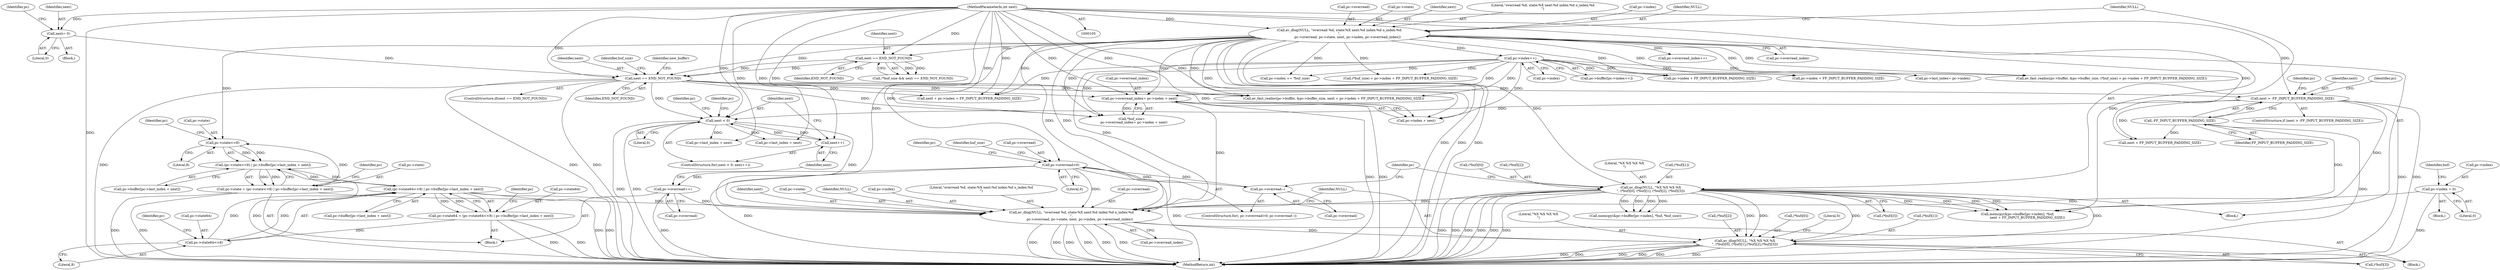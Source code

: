 digraph "0_FFmpeg_f31011e9abfb2ae75bb32bc44e2c34194c8dc40a@array" {
"1000417" [label="(Call,av_dlog(NULL, \"%X %X %X %X\n\", (*buf)[0], (*buf)[1],(*buf)[2],(*buf)[3]))"];
"1000401" [label="(Call,av_dlog(NULL, \"overread %d, state:%X next:%d index:%d o_index:%d\n\",\n                pc->overread, pc->state, next, pc->index, pc->overread_index))"];
"1000132" [label="(Call,av_dlog(NULL, \"%X %X %X %X\n\", (*buf)[0], (*buf)[1], (*buf)[2], (*buf)[3]))"];
"1000116" [label="(Call,av_dlog(NULL, \"overread %d, state:%X next:%d index:%d o_index:%d\n\",\n                pc->overread, pc->state, next, pc->index, pc->overread_index))"];
"1000107" [label="(MethodParameterIn,int next)"];
"1000392" [label="(Call,pc->overread++)"];
"1000152" [label="(Call,pc->overread>0)"];
"1000157" [label="(Call,pc->overread--)"];
"1000354" [label="(Call,pc->state = (pc->state<<8) | pc->buffer[pc->last_index + next])"];
"1000358" [label="(Call,(pc->state<<8) | pc->buffer[pc->last_index + next])"];
"1000359" [label="(Call,pc->state<<8)"];
"1000377" [label="(Call,(pc->state64<<8) | pc->buffer[pc->last_index + next])"];
"1000378" [label="(Call,pc->state64<<8)"];
"1000373" [label="(Call,pc->state64 = (pc->state64<<8) | pc->buffer[pc->last_index + next])"];
"1000348" [label="(Call,next < 0)"];
"1000318" [label="(Call,next > -FF_INPUT_BUFFER_PADDING_SIZE)"];
"1000199" [label="(Call,next == END_NOT_FOUND)"];
"1000184" [label="(Call,next == END_NOT_FOUND)"];
"1000188" [label="(Call,next= 0)"];
"1000320" [label="(Call,-FF_INPUT_BUFFER_PADDING_SIZE)"];
"1000351" [label="(Call,next++)"];
"1000336" [label="(Call,pc->index = 0)"];
"1000167" [label="(Call,pc->index++)"];
"1000264" [label="(Call,pc->overread_index= pc->index + next)"];
"1000205" [label="(Identifier,new_buffer)"];
"1000333" [label="(Call,next + FF_INPUT_BUFFER_PADDING_SIZE)"];
"1000217" [label="(Call,pc->index + FF_INPUT_BUFFER_PADDING_SIZE)"];
"1000351" [label="(Call,next++)"];
"1000185" [label="(Identifier,next)"];
"1000387" [label="(Call,pc->last_index + next)"];
"1000373" [label="(Call,pc->state64 = (pc->state64<<8) | pc->buffer[pc->last_index + next])"];
"1000320" [label="(Call,-FF_INPUT_BUFFER_PADDING_SIZE)"];
"1000152" [label="(Call,pc->overread>0)"];
"1000354" [label="(Call,pc->state = (pc->state<<8) | pc->buffer[pc->last_index + next])"];
"1000317" [label="(ControlStructure,if (next > -FF_INPUT_BUFFER_PADDING_SIZE))"];
"1000377" [label="(Call,(pc->state64<<8) | pc->buffer[pc->last_index + next])"];
"1000186" [label="(Identifier,END_NOT_FOUND)"];
"1000404" [label="(Call,pc->overread)"];
"1000410" [label="(Identifier,next)"];
"1000374" [label="(Call,pc->state64)"];
"1000281" [label="(Call,av_fast_realloc(pc->buffer, &pc->buffer_size, next + pc->index + FF_INPUT_BUFFER_PADDING_SIZE))"];
"1000107" [label="(MethodParameterIn,int next)"];
"1000363" [label="(Literal,8)"];
"1000392" [label="(Call,pc->overread++)"];
"1000291" [label="(Call,pc->index + FF_INPUT_BUFFER_PADDING_SIZE)"];
"1000385" [label="(Identifier,pc)"];
"1000420" [label="(Call,(*buf)[0])"];
"1000407" [label="(Call,pc->state)"];
"1000350" [label="(Literal,0)"];
"1000375" [label="(Identifier,pc)"];
"1000191" [label="(Call,pc->last_index= pc->index)"];
"1000147" [label="(Call,(*buf)[3])"];
"1000167" [label="(Call,pc->index++)"];
"1000157" [label="(Call,pc->overread--)"];
"1000154" [label="(Identifier,pc)"];
"1000368" [label="(Call,pc->last_index + next)"];
"1000336" [label="(Call,pc->index = 0)"];
"1000190" [label="(Literal,0)"];
"1000193" [label="(Identifier,pc)"];
"1000401" [label="(Call,av_dlog(NULL, \"overread %d, state:%X next:%d index:%d o_index:%d\n\",\n                pc->overread, pc->state, next, pc->index, pc->overread_index))"];
"1000321" [label="(Identifier,FF_INPUT_BUFFER_PADDING_SIZE)"];
"1000432" [label="(Call,(*buf)[3])"];
"1000139" [label="(Call,(*buf)[1])"];
"1000366" [label="(Identifier,pc)"];
"1000353" [label="(Block,)"];
"1000437" [label="(Literal,0)"];
"1000200" [label="(Identifier,next)"];
"1000187" [label="(Block,)"];
"1000383" [label="(Call,pc->buffer[pc->last_index + next])"];
"1000348" [label="(Call,next < 0)"];
"1000358" [label="(Call,(pc->state<<8) | pc->buffer[pc->last_index + next])"];
"1000337" [label="(Call,pc->index)"];
"1000153" [label="(Call,pc->overread)"];
"1000326" [label="(Identifier,pc)"];
"1000352" [label="(Identifier,next)"];
"1000382" [label="(Literal,8)"];
"1000165" [label="(Identifier,pc)"];
"1000199" [label="(Call,next == END_NOT_FOUND)"];
"1000359" [label="(Call,pc->state<<8)"];
"1000393" [label="(Call,pc->overread)"];
"1000400" [label="(Block,)"];
"1000129" [label="(Call,pc->overread_index)"];
"1000417" [label="(Call,av_dlog(NULL, \"%X %X %X %X\n\", (*buf)[0], (*buf)[1],(*buf)[2],(*buf)[3]))"];
"1000188" [label="(Call,next= 0)"];
"1000168" [label="(Call,pc->index)"];
"1000268" [label="(Call,pc->index + next)"];
"1000379" [label="(Call,pc->state64)"];
"1000414" [label="(Call,pc->overread_index)"];
"1000119" [label="(Call,pc->overread)"];
"1000402" [label="(Identifier,NULL)"];
"1000122" [label="(Call,pc->state)"];
"1000322" [label="(Call,memcpy(&pc->buffer[pc->index], *buf,\n                   next + FF_INPUT_BUFFER_PADDING_SIZE))"];
"1000206" [label="(Call,av_fast_realloc(pc->buffer, &pc->buffer_size, (*buf_size) + pc->index + FF_INPUT_BUFFER_PADDING_SIZE))"];
"1000277" [label="(Block,)"];
"1000252" [label="(Call,pc->index += *buf_size)"];
"1000411" [label="(Call,pc->index)"];
"1000265" [label="(Call,pc->overread_index)"];
"1000180" [label="(Call,!*buf_size && next == END_NOT_FOUND)"];
"1000125" [label="(Identifier,next)"];
"1000116" [label="(Call,av_dlog(NULL, \"overread %d, state:%X next:%d index:%d o_index:%d\n\",\n                pc->overread, pc->state, next, pc->index, pc->overread_index))"];
"1000424" [label="(Call,(*buf)[1])"];
"1000356" [label="(Identifier,pc)"];
"1000118" [label="(Literal,\"overread %d, state:%X next:%d index:%d o_index:%d\n\")"];
"1000115" [label="(Block,)"];
"1000319" [label="(Identifier,next)"];
"1000198" [label="(ControlStructure,if(next == END_NOT_FOUND))"];
"1000343" [label="(Identifier,buf)"];
"1000338" [label="(Identifier,pc)"];
"1000158" [label="(Call,pc->overread)"];
"1000347" [label="(ControlStructure,for(;next < 0; next++))"];
"1000349" [label="(Identifier,next)"];
"1000126" [label="(Call,pc->index)"];
"1000214" [label="(Call,(*buf_size) + pc->index + FF_INPUT_BUFFER_PADDING_SIZE)"];
"1000403" [label="(Literal,\"overread %d, state:%X next:%d index:%d o_index:%d\n\")"];
"1000135" [label="(Call,(*buf)[0])"];
"1000201" [label="(Identifier,END_NOT_FOUND)"];
"1000189" [label="(Identifier,next)"];
"1000438" [label="(MethodReturn,int)"];
"1000261" [label="(Call,*buf_size=\n    pc->overread_index= pc->index + next)"];
"1000175" [label="(Call,pc->overread_index++)"];
"1000340" [label="(Literal,0)"];
"1000117" [label="(Identifier,NULL)"];
"1000318" [label="(Call,next > -FF_INPUT_BUFFER_PADDING_SIZE)"];
"1000163" [label="(Call,pc->buffer[pc->index++])"];
"1000394" [label="(Identifier,pc)"];
"1000364" [label="(Call,pc->buffer[pc->last_index + next])"];
"1000398" [label="(Identifier,pc)"];
"1000360" [label="(Call,pc->state)"];
"1000419" [label="(Literal,\"%X %X %X %X\n\")"];
"1000239" [label="(Call,memcpy(&pc->buffer[pc->index], *buf, *buf_size))"];
"1000355" [label="(Call,pc->state)"];
"1000378" [label="(Call,pc->state64<<8)"];
"1000151" [label="(ControlStructure,for(; pc->overread>0; pc->overread--))"];
"1000143" [label="(Call,(*buf)[2])"];
"1000289" [label="(Call,next + pc->index + FF_INPUT_BUFFER_PADDING_SIZE)"];
"1000264" [label="(Call,pc->overread_index= pc->index + next)"];
"1000428" [label="(Call,(*buf)[2])"];
"1000132" [label="(Call,av_dlog(NULL, \"%X %X %X %X\n\", (*buf)[0], (*buf)[1], (*buf)[2], (*buf)[3]))"];
"1000156" [label="(Literal,0)"];
"1000263" [label="(Identifier,buf_size)"];
"1000133" [label="(Identifier,NULL)"];
"1000184" [label="(Call,next == END_NOT_FOUND)"];
"1000183" [label="(Identifier,buf_size)"];
"1000134" [label="(Literal,\"%X %X %X %X\n\")"];
"1000418" [label="(Identifier,NULL)"];
"1000417" -> "1000400"  [label="AST: "];
"1000417" -> "1000432"  [label="CFG: "];
"1000418" -> "1000417"  [label="AST: "];
"1000419" -> "1000417"  [label="AST: "];
"1000420" -> "1000417"  [label="AST: "];
"1000424" -> "1000417"  [label="AST: "];
"1000428" -> "1000417"  [label="AST: "];
"1000432" -> "1000417"  [label="AST: "];
"1000437" -> "1000417"  [label="CFG: "];
"1000417" -> "1000438"  [label="DDG: "];
"1000417" -> "1000438"  [label="DDG: "];
"1000417" -> "1000438"  [label="DDG: "];
"1000417" -> "1000438"  [label="DDG: "];
"1000417" -> "1000438"  [label="DDG: "];
"1000417" -> "1000438"  [label="DDG: "];
"1000401" -> "1000417"  [label="DDG: "];
"1000132" -> "1000417"  [label="DDG: "];
"1000132" -> "1000417"  [label="DDG: "];
"1000132" -> "1000417"  [label="DDG: "];
"1000132" -> "1000417"  [label="DDG: "];
"1000401" -> "1000400"  [label="AST: "];
"1000401" -> "1000414"  [label="CFG: "];
"1000402" -> "1000401"  [label="AST: "];
"1000403" -> "1000401"  [label="AST: "];
"1000404" -> "1000401"  [label="AST: "];
"1000407" -> "1000401"  [label="AST: "];
"1000410" -> "1000401"  [label="AST: "];
"1000411" -> "1000401"  [label="AST: "];
"1000414" -> "1000401"  [label="AST: "];
"1000418" -> "1000401"  [label="CFG: "];
"1000401" -> "1000438"  [label="DDG: "];
"1000401" -> "1000438"  [label="DDG: "];
"1000401" -> "1000438"  [label="DDG: "];
"1000401" -> "1000438"  [label="DDG: "];
"1000401" -> "1000438"  [label="DDG: "];
"1000401" -> "1000438"  [label="DDG: "];
"1000132" -> "1000401"  [label="DDG: "];
"1000392" -> "1000401"  [label="DDG: "];
"1000152" -> "1000401"  [label="DDG: "];
"1000116" -> "1000401"  [label="DDG: "];
"1000116" -> "1000401"  [label="DDG: "];
"1000354" -> "1000401"  [label="DDG: "];
"1000348" -> "1000401"  [label="DDG: "];
"1000107" -> "1000401"  [label="DDG: "];
"1000336" -> "1000401"  [label="DDG: "];
"1000167" -> "1000401"  [label="DDG: "];
"1000264" -> "1000401"  [label="DDG: "];
"1000132" -> "1000115"  [label="AST: "];
"1000132" -> "1000147"  [label="CFG: "];
"1000133" -> "1000132"  [label="AST: "];
"1000134" -> "1000132"  [label="AST: "];
"1000135" -> "1000132"  [label="AST: "];
"1000139" -> "1000132"  [label="AST: "];
"1000143" -> "1000132"  [label="AST: "];
"1000147" -> "1000132"  [label="AST: "];
"1000154" -> "1000132"  [label="CFG: "];
"1000132" -> "1000438"  [label="DDG: "];
"1000132" -> "1000438"  [label="DDG: "];
"1000132" -> "1000438"  [label="DDG: "];
"1000132" -> "1000438"  [label="DDG: "];
"1000132" -> "1000438"  [label="DDG: "];
"1000132" -> "1000438"  [label="DDG: "];
"1000116" -> "1000132"  [label="DDG: "];
"1000132" -> "1000239"  [label="DDG: "];
"1000132" -> "1000239"  [label="DDG: "];
"1000132" -> "1000239"  [label="DDG: "];
"1000132" -> "1000239"  [label="DDG: "];
"1000132" -> "1000322"  [label="DDG: "];
"1000132" -> "1000322"  [label="DDG: "];
"1000132" -> "1000322"  [label="DDG: "];
"1000132" -> "1000322"  [label="DDG: "];
"1000116" -> "1000115"  [label="AST: "];
"1000116" -> "1000129"  [label="CFG: "];
"1000117" -> "1000116"  [label="AST: "];
"1000118" -> "1000116"  [label="AST: "];
"1000119" -> "1000116"  [label="AST: "];
"1000122" -> "1000116"  [label="AST: "];
"1000125" -> "1000116"  [label="AST: "];
"1000126" -> "1000116"  [label="AST: "];
"1000129" -> "1000116"  [label="AST: "];
"1000133" -> "1000116"  [label="CFG: "];
"1000116" -> "1000438"  [label="DDG: "];
"1000116" -> "1000438"  [label="DDG: "];
"1000116" -> "1000438"  [label="DDG: "];
"1000107" -> "1000116"  [label="DDG: "];
"1000116" -> "1000152"  [label="DDG: "];
"1000116" -> "1000167"  [label="DDG: "];
"1000116" -> "1000175"  [label="DDG: "];
"1000116" -> "1000184"  [label="DDG: "];
"1000116" -> "1000191"  [label="DDG: "];
"1000116" -> "1000199"  [label="DDG: "];
"1000116" -> "1000206"  [label="DDG: "];
"1000116" -> "1000214"  [label="DDG: "];
"1000116" -> "1000217"  [label="DDG: "];
"1000116" -> "1000252"  [label="DDG: "];
"1000116" -> "1000261"  [label="DDG: "];
"1000116" -> "1000264"  [label="DDG: "];
"1000116" -> "1000268"  [label="DDG: "];
"1000116" -> "1000281"  [label="DDG: "];
"1000116" -> "1000289"  [label="DDG: "];
"1000116" -> "1000291"  [label="DDG: "];
"1000116" -> "1000359"  [label="DDG: "];
"1000107" -> "1000105"  [label="AST: "];
"1000107" -> "1000438"  [label="DDG: "];
"1000107" -> "1000184"  [label="DDG: "];
"1000107" -> "1000188"  [label="DDG: "];
"1000107" -> "1000199"  [label="DDG: "];
"1000107" -> "1000261"  [label="DDG: "];
"1000107" -> "1000264"  [label="DDG: "];
"1000107" -> "1000268"  [label="DDG: "];
"1000107" -> "1000281"  [label="DDG: "];
"1000107" -> "1000289"  [label="DDG: "];
"1000107" -> "1000318"  [label="DDG: "];
"1000107" -> "1000322"  [label="DDG: "];
"1000107" -> "1000333"  [label="DDG: "];
"1000107" -> "1000348"  [label="DDG: "];
"1000107" -> "1000351"  [label="DDG: "];
"1000107" -> "1000368"  [label="DDG: "];
"1000107" -> "1000387"  [label="DDG: "];
"1000392" -> "1000353"  [label="AST: "];
"1000392" -> "1000393"  [label="CFG: "];
"1000393" -> "1000392"  [label="AST: "];
"1000352" -> "1000392"  [label="CFG: "];
"1000392" -> "1000438"  [label="DDG: "];
"1000152" -> "1000392"  [label="DDG: "];
"1000152" -> "1000151"  [label="AST: "];
"1000152" -> "1000156"  [label="CFG: "];
"1000153" -> "1000152"  [label="AST: "];
"1000156" -> "1000152"  [label="AST: "];
"1000165" -> "1000152"  [label="CFG: "];
"1000183" -> "1000152"  [label="CFG: "];
"1000152" -> "1000438"  [label="DDG: "];
"1000152" -> "1000438"  [label="DDG: "];
"1000157" -> "1000152"  [label="DDG: "];
"1000152" -> "1000157"  [label="DDG: "];
"1000157" -> "1000151"  [label="AST: "];
"1000157" -> "1000158"  [label="CFG: "];
"1000158" -> "1000157"  [label="AST: "];
"1000154" -> "1000157"  [label="CFG: "];
"1000354" -> "1000353"  [label="AST: "];
"1000354" -> "1000358"  [label="CFG: "];
"1000355" -> "1000354"  [label="AST: "];
"1000358" -> "1000354"  [label="AST: "];
"1000375" -> "1000354"  [label="CFG: "];
"1000354" -> "1000438"  [label="DDG: "];
"1000354" -> "1000438"  [label="DDG: "];
"1000358" -> "1000354"  [label="DDG: "];
"1000358" -> "1000354"  [label="DDG: "];
"1000354" -> "1000359"  [label="DDG: "];
"1000358" -> "1000364"  [label="CFG: "];
"1000359" -> "1000358"  [label="AST: "];
"1000364" -> "1000358"  [label="AST: "];
"1000358" -> "1000438"  [label="DDG: "];
"1000359" -> "1000358"  [label="DDG: "];
"1000359" -> "1000358"  [label="DDG: "];
"1000377" -> "1000358"  [label="DDG: "];
"1000358" -> "1000377"  [label="DDG: "];
"1000359" -> "1000363"  [label="CFG: "];
"1000360" -> "1000359"  [label="AST: "];
"1000363" -> "1000359"  [label="AST: "];
"1000366" -> "1000359"  [label="CFG: "];
"1000377" -> "1000373"  [label="AST: "];
"1000377" -> "1000383"  [label="CFG: "];
"1000378" -> "1000377"  [label="AST: "];
"1000383" -> "1000377"  [label="AST: "];
"1000373" -> "1000377"  [label="CFG: "];
"1000377" -> "1000438"  [label="DDG: "];
"1000377" -> "1000438"  [label="DDG: "];
"1000377" -> "1000373"  [label="DDG: "];
"1000377" -> "1000373"  [label="DDG: "];
"1000378" -> "1000377"  [label="DDG: "];
"1000378" -> "1000377"  [label="DDG: "];
"1000378" -> "1000382"  [label="CFG: "];
"1000379" -> "1000378"  [label="AST: "];
"1000382" -> "1000378"  [label="AST: "];
"1000385" -> "1000378"  [label="CFG: "];
"1000373" -> "1000378"  [label="DDG: "];
"1000373" -> "1000353"  [label="AST: "];
"1000374" -> "1000373"  [label="AST: "];
"1000394" -> "1000373"  [label="CFG: "];
"1000373" -> "1000438"  [label="DDG: "];
"1000373" -> "1000438"  [label="DDG: "];
"1000348" -> "1000347"  [label="AST: "];
"1000348" -> "1000350"  [label="CFG: "];
"1000349" -> "1000348"  [label="AST: "];
"1000350" -> "1000348"  [label="AST: "];
"1000356" -> "1000348"  [label="CFG: "];
"1000398" -> "1000348"  [label="CFG: "];
"1000348" -> "1000438"  [label="DDG: "];
"1000348" -> "1000438"  [label="DDG: "];
"1000318" -> "1000348"  [label="DDG: "];
"1000351" -> "1000348"  [label="DDG: "];
"1000199" -> "1000348"  [label="DDG: "];
"1000348" -> "1000351"  [label="DDG: "];
"1000348" -> "1000368"  [label="DDG: "];
"1000348" -> "1000387"  [label="DDG: "];
"1000318" -> "1000317"  [label="AST: "];
"1000318" -> "1000320"  [label="CFG: "];
"1000319" -> "1000318"  [label="AST: "];
"1000320" -> "1000318"  [label="AST: "];
"1000326" -> "1000318"  [label="CFG: "];
"1000338" -> "1000318"  [label="CFG: "];
"1000318" -> "1000438"  [label="DDG: "];
"1000318" -> "1000438"  [label="DDG: "];
"1000199" -> "1000318"  [label="DDG: "];
"1000320" -> "1000318"  [label="DDG: "];
"1000318" -> "1000322"  [label="DDG: "];
"1000318" -> "1000333"  [label="DDG: "];
"1000199" -> "1000198"  [label="AST: "];
"1000199" -> "1000201"  [label="CFG: "];
"1000200" -> "1000199"  [label="AST: "];
"1000201" -> "1000199"  [label="AST: "];
"1000205" -> "1000199"  [label="CFG: "];
"1000263" -> "1000199"  [label="CFG: "];
"1000199" -> "1000438"  [label="DDG: "];
"1000199" -> "1000438"  [label="DDG: "];
"1000199" -> "1000438"  [label="DDG: "];
"1000184" -> "1000199"  [label="DDG: "];
"1000184" -> "1000199"  [label="DDG: "];
"1000188" -> "1000199"  [label="DDG: "];
"1000199" -> "1000261"  [label="DDG: "];
"1000199" -> "1000264"  [label="DDG: "];
"1000199" -> "1000268"  [label="DDG: "];
"1000199" -> "1000281"  [label="DDG: "];
"1000199" -> "1000289"  [label="DDG: "];
"1000184" -> "1000180"  [label="AST: "];
"1000184" -> "1000186"  [label="CFG: "];
"1000185" -> "1000184"  [label="AST: "];
"1000186" -> "1000184"  [label="AST: "];
"1000180" -> "1000184"  [label="CFG: "];
"1000184" -> "1000180"  [label="DDG: "];
"1000184" -> "1000180"  [label="DDG: "];
"1000188" -> "1000187"  [label="AST: "];
"1000188" -> "1000190"  [label="CFG: "];
"1000189" -> "1000188"  [label="AST: "];
"1000190" -> "1000188"  [label="AST: "];
"1000193" -> "1000188"  [label="CFG: "];
"1000320" -> "1000321"  [label="CFG: "];
"1000321" -> "1000320"  [label="AST: "];
"1000320" -> "1000438"  [label="DDG: "];
"1000320" -> "1000322"  [label="DDG: "];
"1000320" -> "1000333"  [label="DDG: "];
"1000351" -> "1000347"  [label="AST: "];
"1000351" -> "1000352"  [label="CFG: "];
"1000352" -> "1000351"  [label="AST: "];
"1000349" -> "1000351"  [label="CFG: "];
"1000336" -> "1000277"  [label="AST: "];
"1000336" -> "1000340"  [label="CFG: "];
"1000337" -> "1000336"  [label="AST: "];
"1000340" -> "1000336"  [label="AST: "];
"1000343" -> "1000336"  [label="CFG: "];
"1000336" -> "1000438"  [label="DDG: "];
"1000167" -> "1000163"  [label="AST: "];
"1000167" -> "1000168"  [label="CFG: "];
"1000168" -> "1000167"  [label="AST: "];
"1000163" -> "1000167"  [label="CFG: "];
"1000167" -> "1000191"  [label="DDG: "];
"1000167" -> "1000206"  [label="DDG: "];
"1000167" -> "1000214"  [label="DDG: "];
"1000167" -> "1000217"  [label="DDG: "];
"1000167" -> "1000252"  [label="DDG: "];
"1000167" -> "1000261"  [label="DDG: "];
"1000167" -> "1000264"  [label="DDG: "];
"1000167" -> "1000268"  [label="DDG: "];
"1000167" -> "1000281"  [label="DDG: "];
"1000167" -> "1000289"  [label="DDG: "];
"1000167" -> "1000291"  [label="DDG: "];
"1000264" -> "1000261"  [label="AST: "];
"1000264" -> "1000268"  [label="CFG: "];
"1000265" -> "1000264"  [label="AST: "];
"1000268" -> "1000264"  [label="AST: "];
"1000261" -> "1000264"  [label="CFG: "];
"1000264" -> "1000438"  [label="DDG: "];
"1000264" -> "1000438"  [label="DDG: "];
"1000264" -> "1000261"  [label="DDG: "];
}

